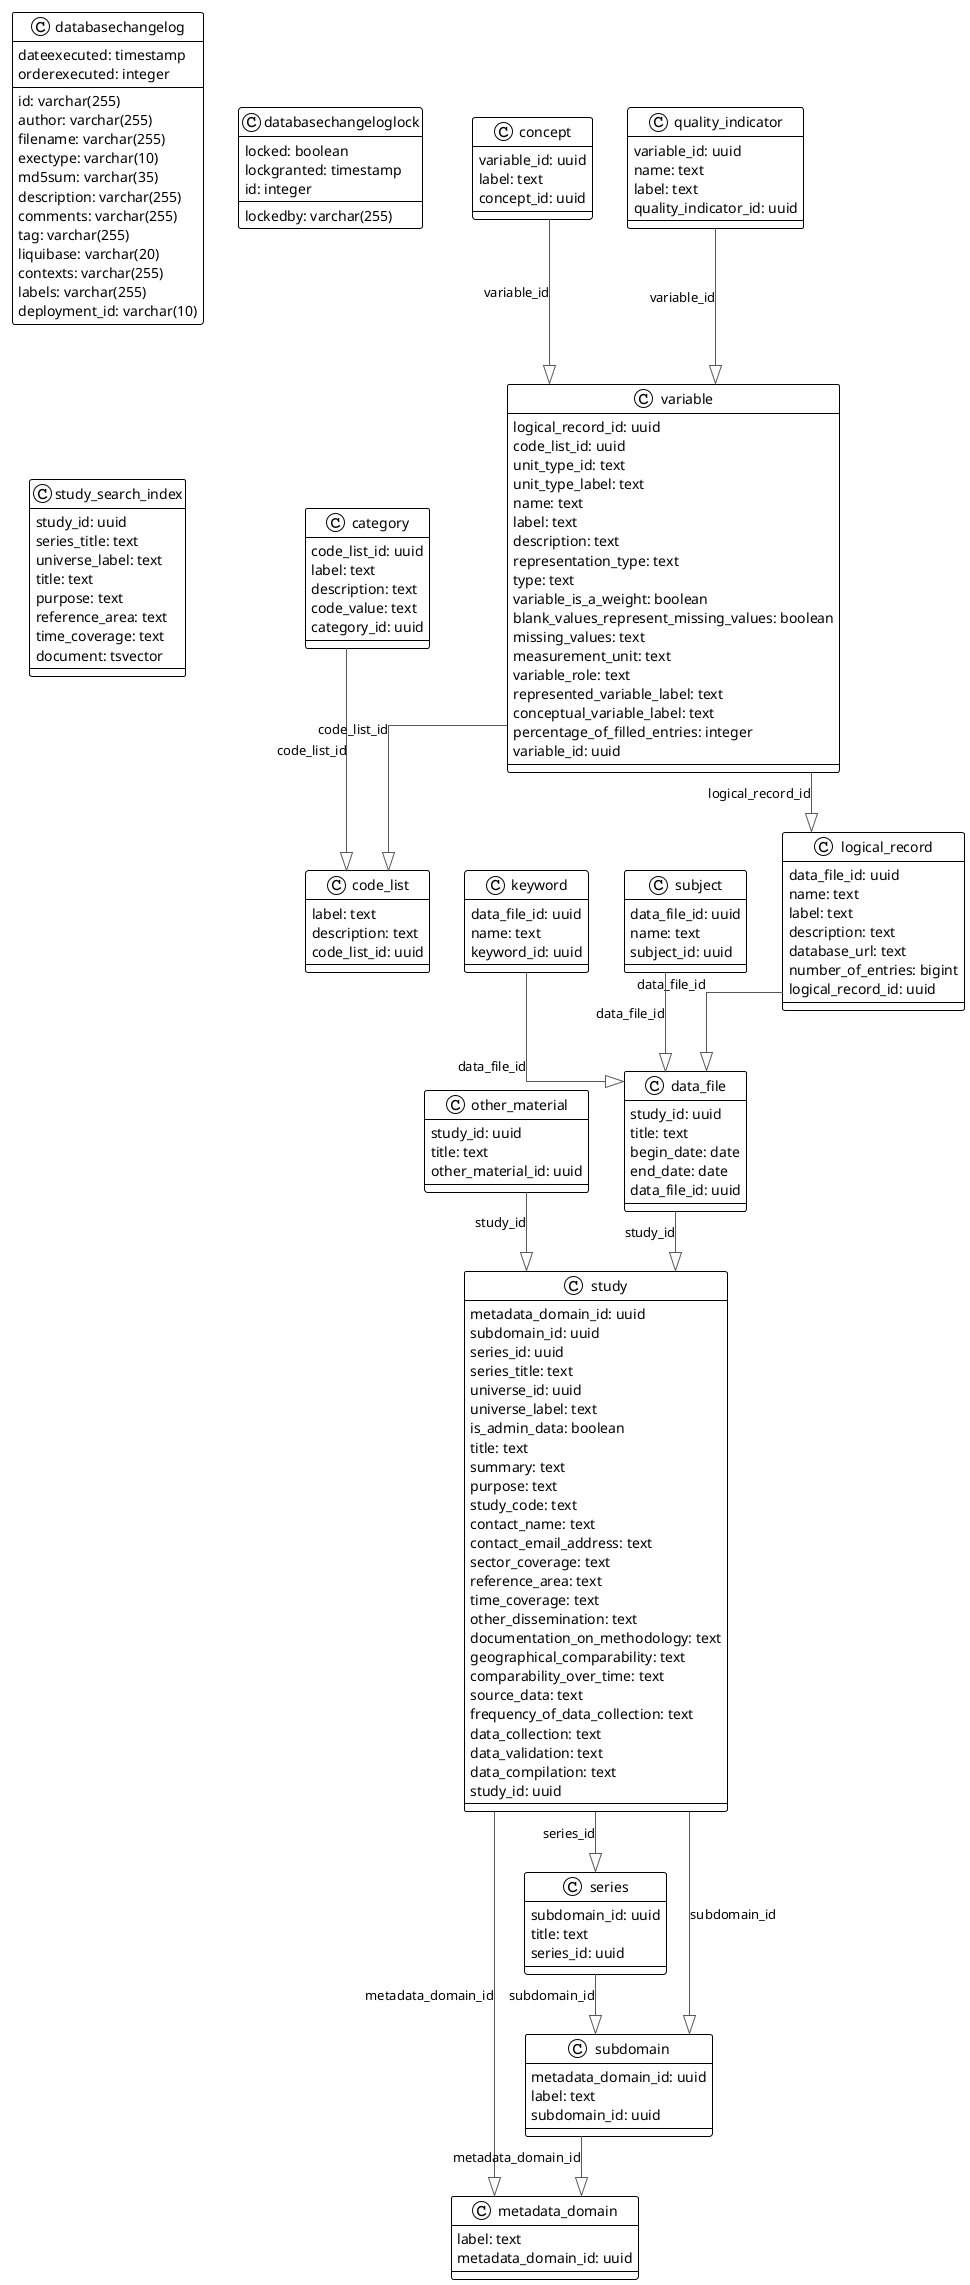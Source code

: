 @startuml

!theme plain
top to bottom direction
skinparam linetype ortho

class category {
   code_list_id: uuid
   label: text
   description: text
   code_value: text
   category_id: uuid
}
class code_list {
   label: text
   description: text
   code_list_id: uuid
}
class concept {
   variable_id: uuid
   label: text
   concept_id: uuid
}
class data_file {
   study_id: uuid
   title: text
   begin_date: date
   end_date: date
   data_file_id: uuid
}
class databasechangelog {
   id: varchar(255)
   author: varchar(255)
   filename: varchar(255)
   dateexecuted: timestamp
   orderexecuted: integer
   exectype: varchar(10)
   md5sum: varchar(35)
   description: varchar(255)
   comments: varchar(255)
   tag: varchar(255)
   liquibase: varchar(20)
   contexts: varchar(255)
   labels: varchar(255)
   deployment_id: varchar(10)
}
class databasechangeloglock {
   locked: boolean
   lockgranted: timestamp
   lockedby: varchar(255)
   id: integer
}
class keyword {
   data_file_id: uuid
   name: text
   keyword_id: uuid
}
class logical_record {
   data_file_id: uuid
   name: text
   label: text
   description: text
   database_url: text
   number_of_entries: bigint
   logical_record_id: uuid
}
class metadata_domain {
   label: text
   metadata_domain_id: uuid
}
class other_material {
   study_id: uuid
   title: text
   other_material_id: uuid
}
class quality_indicator {
   variable_id: uuid
   name: text
   label: text
   quality_indicator_id: uuid
}
class series {
   subdomain_id: uuid
   title: text
   series_id: uuid
}
class study {
   metadata_domain_id: uuid
   subdomain_id: uuid
   series_id: uuid
   series_title: text
   universe_id: uuid
   universe_label: text
   is_admin_data: boolean
   title: text
   summary: text
   purpose: text
   study_code: text
   contact_name: text
   contact_email_address: text
   sector_coverage: text
   reference_area: text
   time_coverage: text
   other_dissemination: text
   documentation_on_methodology: text
   geographical_comparability: text
   comparability_over_time: text
   source_data: text
   frequency_of_data_collection: text
   data_collection: text
   data_validation: text
   data_compilation: text
   study_id: uuid
}
class study_search_index {
   study_id: uuid
   series_title: text
   universe_label: text
   title: text
   purpose: text
   reference_area: text
   time_coverage: text
   document: tsvector
}
class subdomain {
   metadata_domain_id: uuid
   label: text
   subdomain_id: uuid
}
class subject {
   data_file_id: uuid
   name: text
   subject_id: uuid
}
class variable {
   logical_record_id: uuid
   code_list_id: uuid
   unit_type_id: text
   unit_type_label: text
   name: text
   label: text
   description: text
   representation_type: text
   type: text
   variable_is_a_weight: boolean
   blank_values_represent_missing_values: boolean
   missing_values: text
   measurement_unit: text
   variable_role: text
   represented_variable_label: text
   conceptual_variable_label: text
   percentage_of_filled_entries: integer
   variable_id: uuid
}

category               -[#595959,plain]-^  code_list             : "code_list_id"
concept                -[#595959,plain]-^  variable              : "variable_id"
data_file              -[#595959,plain]-^  study                 : "study_id"
keyword                -[#595959,plain]-^  data_file             : "data_file_id"
logical_record         -[#595959,plain]-^  data_file             : "data_file_id"
other_material         -[#595959,plain]-^  study                 : "study_id"
quality_indicator      -[#595959,plain]-^  variable              : "variable_id"
series                 -[#595959,plain]-^  subdomain             : "subdomain_id"
study                  -[#595959,plain]-^  metadata_domain       : "metadata_domain_id"
study                  -[#595959,plain]-^  series                : "series_id"
study                  -[#595959,plain]-^  subdomain             : "subdomain_id"
subdomain              -[#595959,plain]-^  metadata_domain       : "metadata_domain_id"
subject                -[#595959,plain]-^  data_file             : "data_file_id"
variable               -[#595959,plain]-^  code_list             : "code_list_id"
variable               -[#595959,plain]-^  logical_record        : "logical_record_id"
@enduml
